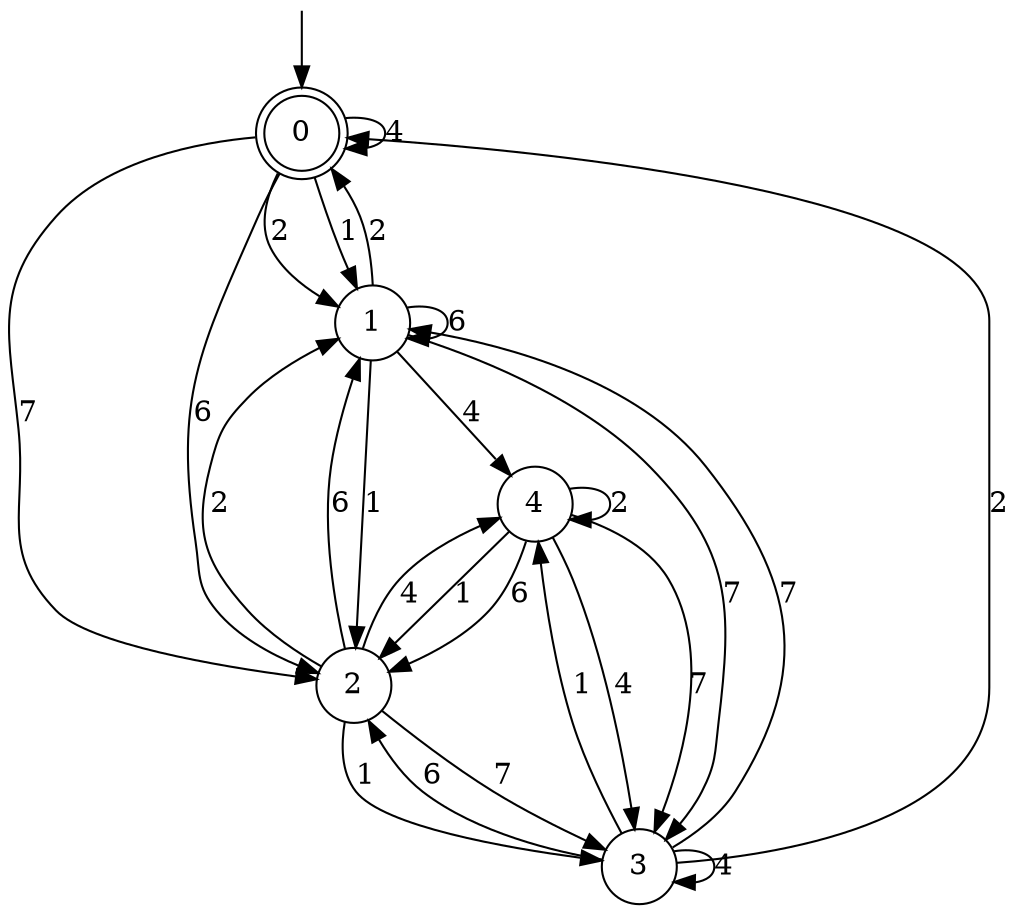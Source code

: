 digraph g {

	s0 [shape="doublecircle" label="0"];
	s1 [shape="circle" label="1"];
	s2 [shape="circle" label="2"];
	s3 [shape="circle" label="3"];
	s4 [shape="circle" label="4"];
	s0 -> s1 [label="2"];
	s0 -> s2 [label="7"];
	s0 -> s0 [label="4"];
	s0 -> s2 [label="6"];
	s0 -> s1 [label="1"];
	s1 -> s0 [label="2"];
	s1 -> s3 [label="7"];
	s1 -> s4 [label="4"];
	s1 -> s1 [label="6"];
	s1 -> s2 [label="1"];
	s2 -> s1 [label="2"];
	s2 -> s3 [label="7"];
	s2 -> s4 [label="4"];
	s2 -> s1 [label="6"];
	s2 -> s3 [label="1"];
	s3 -> s0 [label="2"];
	s3 -> s1 [label="7"];
	s3 -> s3 [label="4"];
	s3 -> s2 [label="6"];
	s3 -> s4 [label="1"];
	s4 -> s4 [label="2"];
	s4 -> s3 [label="7"];
	s4 -> s3 [label="4"];
	s4 -> s2 [label="6"];
	s4 -> s2 [label="1"];

__start0 [label="" shape="none" width="0" height="0"];
__start0 -> s0;

}
